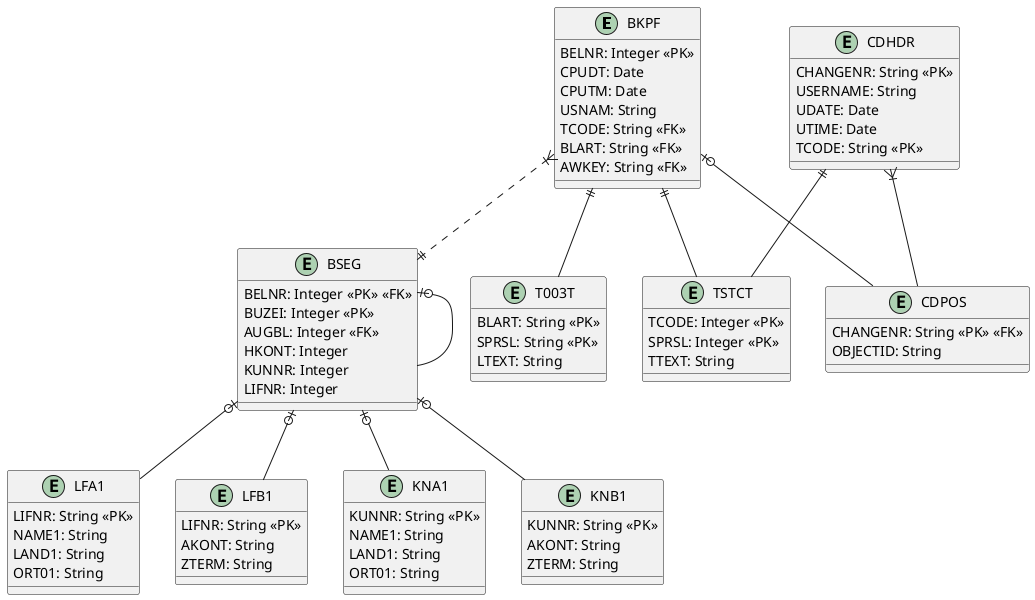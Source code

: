 @startuml

entity BKPF {
    BELNR: Integer <<PK>>
    CPUDT: Date
    CPUTM: Date
    USNAM: String
    TCODE: String <<FK>>
    BLART: String <<FK>>
    AWKEY: String <<FK>>
}

entity BSEG {
    BELNR: Integer <<PK>> <<FK>>
    BUZEI: Integer <<PK>>
    AUGBL: Integer <<FK>>
    HKONT: Integer
    KUNNR: Integer
    LIFNR: Integer
}

entity TSTCT {
    TCODE: Integer <<PK>>
    SPRSL: Integer <<PK>>
    TTEXT: String
}

entity T003T {
    BLART: String <<PK>>
    SPRSL: String <<PK>>
    LTEXT: String
}

entity LFA1 {
    LIFNR: String <<PK>>
    NAME1: String
    LAND1: String
    ORT01: String
}

entity LFB1 {
    LIFNR: String <<PK>>
    AKONT: String
    ZTERM: String
}

entity KNA1 {
    KUNNR: String <<PK>>
    NAME1: String
    LAND1: String
    ORT01: String
}

entity KNB1 {
    KUNNR: String <<PK>>
    AKONT: String
    ZTERM: String
}

entity CDHDR {
    CHANGENR: String <<PK>>
    USERNAME: String
    UDATE: Date
    UTIME: Date
    TCODE: String <<PK>>
}

entity CDPOS {
    CHANGENR: String <<PK>> <<FK>>
    OBJECTID: String
}

BKPF }|..|| BSEG
BSEG |o-- BSEG
BKPF ||-- TSTCT
BKPF ||-- T003T
BSEG |o-- LFA1
BSEG |o-- LFB1
BSEG |o-- KNA1
BSEG |o-- KNB1
CDHDR }|-- CDPOS
CDHDR ||-- TSTCT
BKPF |o-- CDPOS


@enduml